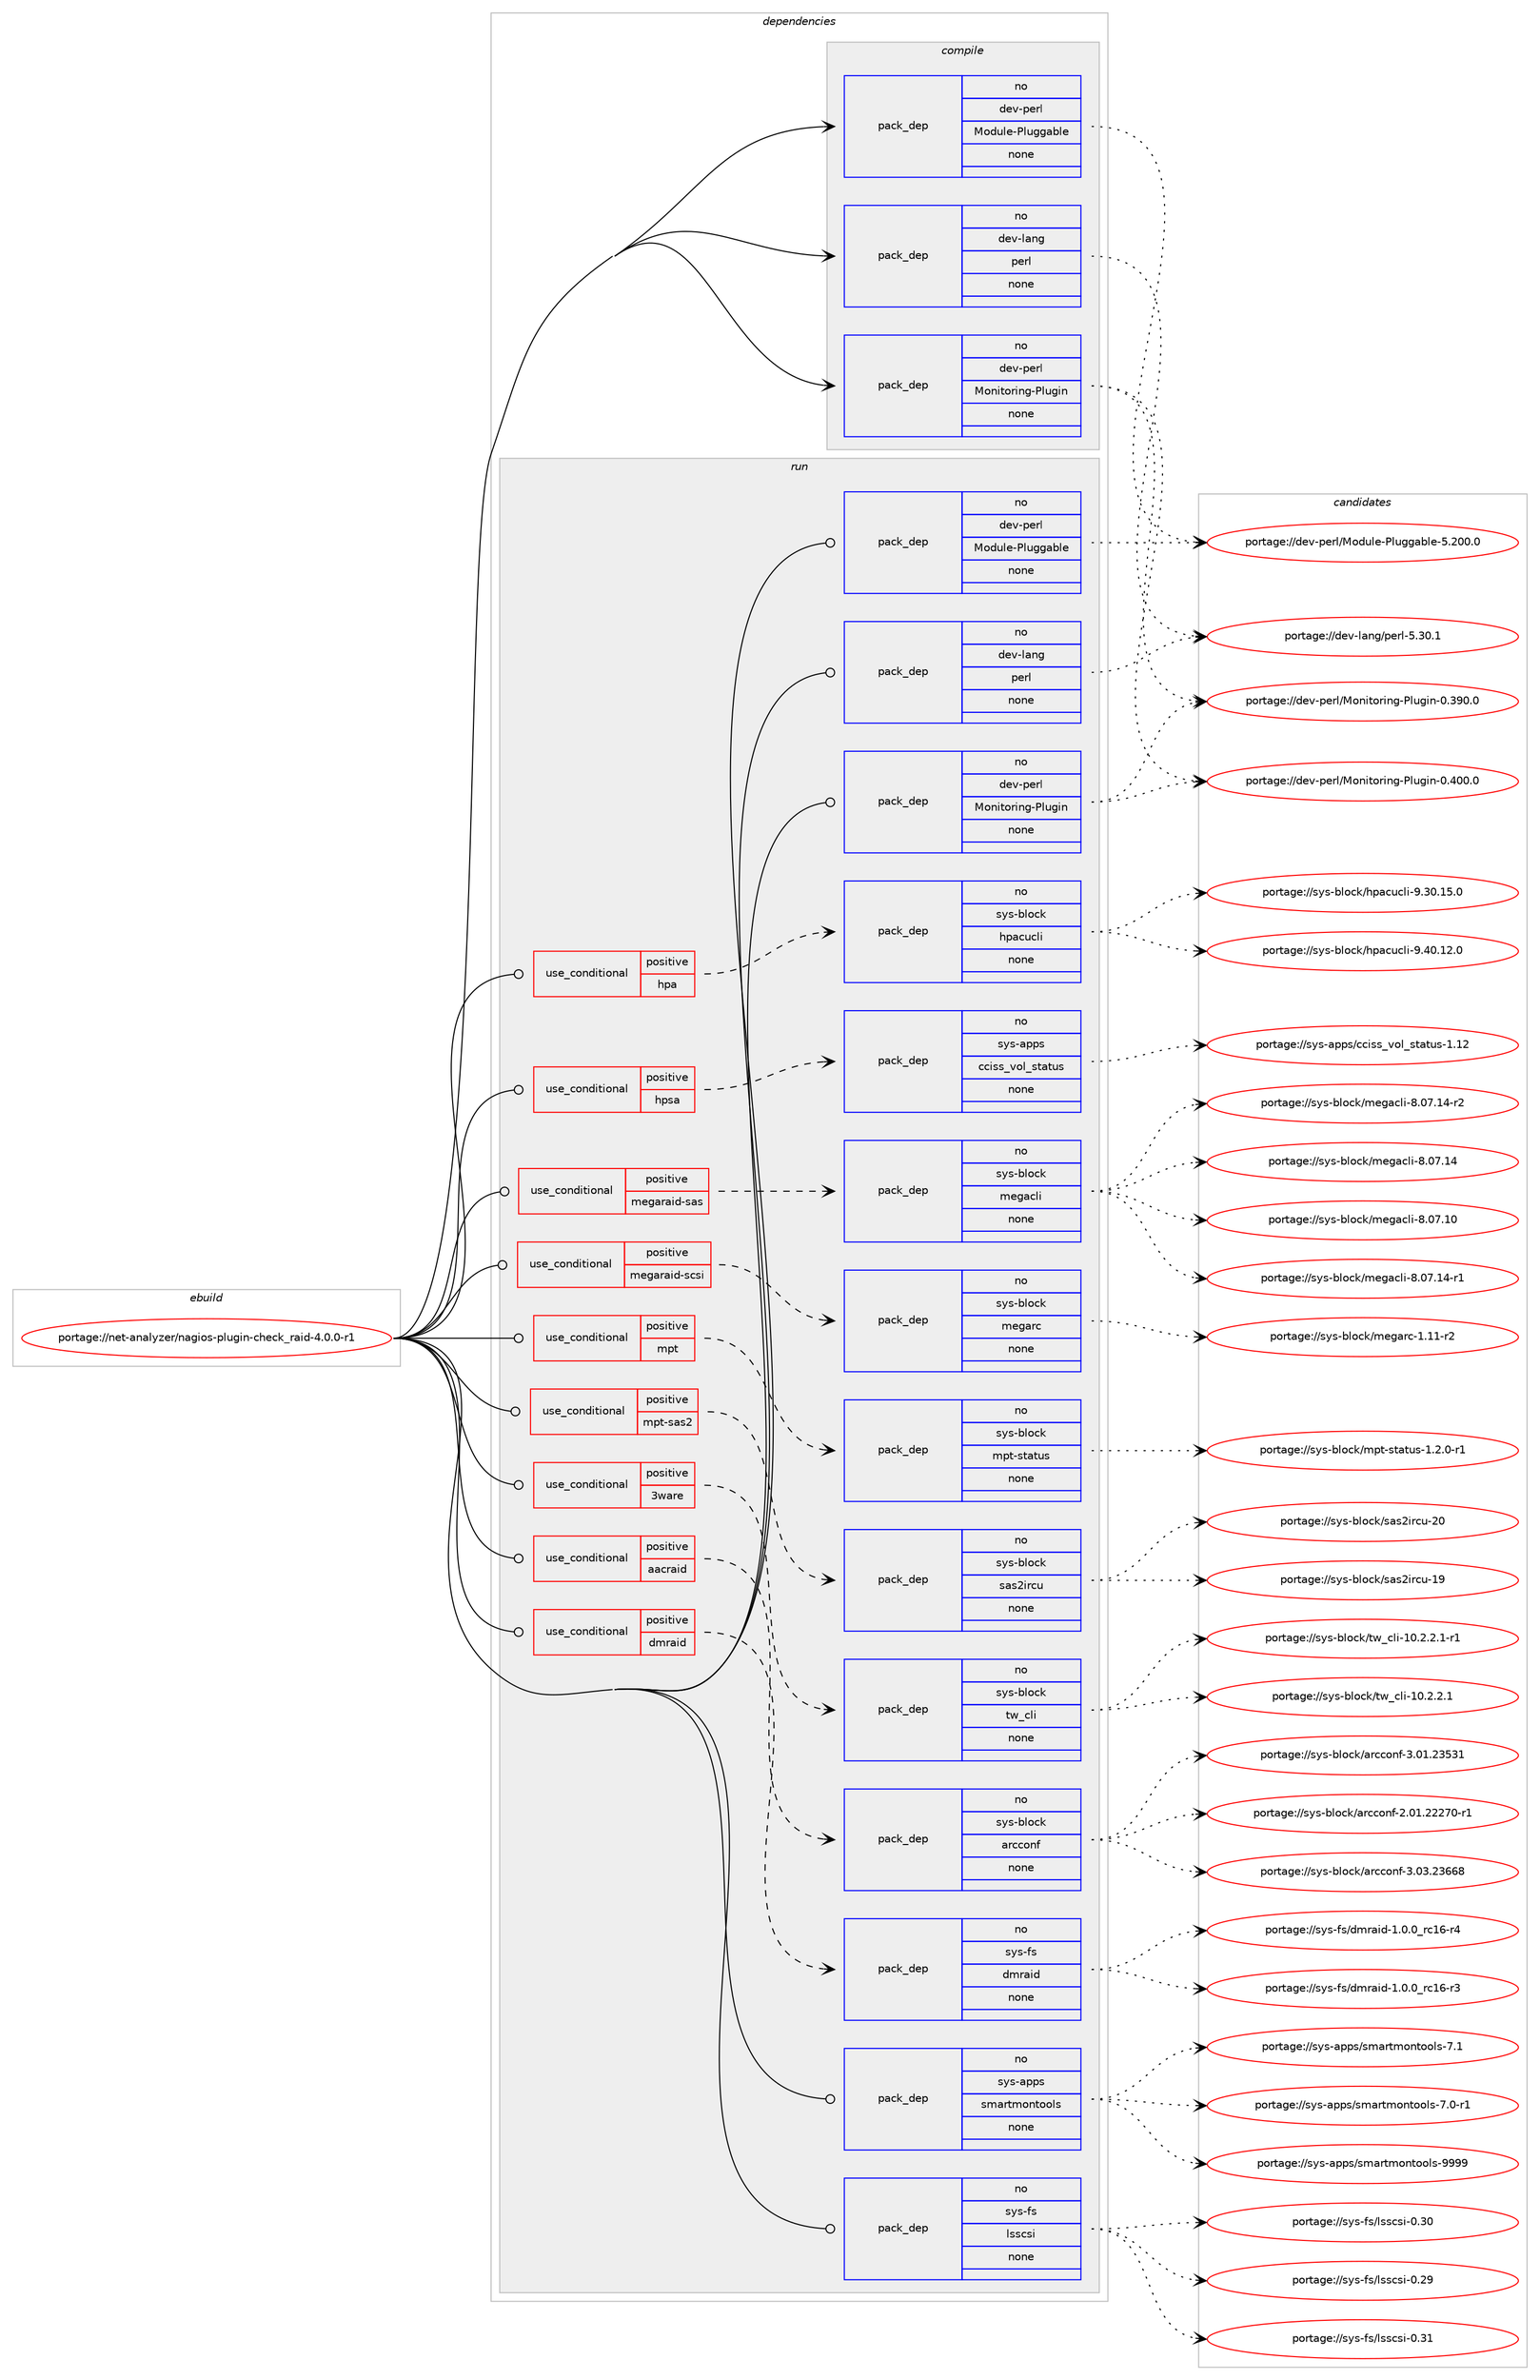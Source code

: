 digraph prolog {

# *************
# Graph options
# *************

newrank=true;
concentrate=true;
compound=true;
graph [rankdir=LR,fontname=Helvetica,fontsize=10,ranksep=1.5];#, ranksep=2.5, nodesep=0.2];
edge  [arrowhead=vee];
node  [fontname=Helvetica,fontsize=10];

# **********
# The ebuild
# **********

subgraph cluster_leftcol {
color=gray;
rank=same;
label=<<i>ebuild</i>>;
id [label="portage://net-analyzer/nagios-plugin-check_raid-4.0.0-r1", color=red, width=4, href="../net-analyzer/nagios-plugin-check_raid-4.0.0-r1.svg"];
}

# ****************
# The dependencies
# ****************

subgraph cluster_midcol {
color=gray;
label=<<i>dependencies</i>>;
subgraph cluster_compile {
fillcolor="#eeeeee";
style=filled;
label=<<i>compile</i>>;
subgraph pack69531 {
dependency91275 [label=<<TABLE BORDER="0" CELLBORDER="1" CELLSPACING="0" CELLPADDING="4" WIDTH="220"><TR><TD ROWSPAN="6" CELLPADDING="30">pack_dep</TD></TR><TR><TD WIDTH="110">no</TD></TR><TR><TD>dev-lang</TD></TR><TR><TD>perl</TD></TR><TR><TD>none</TD></TR><TR><TD></TD></TR></TABLE>>, shape=none, color=blue];
}
id:e -> dependency91275:w [weight=20,style="solid",arrowhead="vee"];
subgraph pack69532 {
dependency91276 [label=<<TABLE BORDER="0" CELLBORDER="1" CELLSPACING="0" CELLPADDING="4" WIDTH="220"><TR><TD ROWSPAN="6" CELLPADDING="30">pack_dep</TD></TR><TR><TD WIDTH="110">no</TD></TR><TR><TD>dev-perl</TD></TR><TR><TD>Module-Pluggable</TD></TR><TR><TD>none</TD></TR><TR><TD></TD></TR></TABLE>>, shape=none, color=blue];
}
id:e -> dependency91276:w [weight=20,style="solid",arrowhead="vee"];
subgraph pack69533 {
dependency91277 [label=<<TABLE BORDER="0" CELLBORDER="1" CELLSPACING="0" CELLPADDING="4" WIDTH="220"><TR><TD ROWSPAN="6" CELLPADDING="30">pack_dep</TD></TR><TR><TD WIDTH="110">no</TD></TR><TR><TD>dev-perl</TD></TR><TR><TD>Monitoring-Plugin</TD></TR><TR><TD>none</TD></TR><TR><TD></TD></TR></TABLE>>, shape=none, color=blue];
}
id:e -> dependency91277:w [weight=20,style="solid",arrowhead="vee"];
}
subgraph cluster_compileandrun {
fillcolor="#eeeeee";
style=filled;
label=<<i>compile and run</i>>;
}
subgraph cluster_run {
fillcolor="#eeeeee";
style=filled;
label=<<i>run</i>>;
subgraph cond20034 {
dependency91278 [label=<<TABLE BORDER="0" CELLBORDER="1" CELLSPACING="0" CELLPADDING="4"><TR><TD ROWSPAN="3" CELLPADDING="10">use_conditional</TD></TR><TR><TD>positive</TD></TR><TR><TD>3ware</TD></TR></TABLE>>, shape=none, color=red];
subgraph pack69534 {
dependency91279 [label=<<TABLE BORDER="0" CELLBORDER="1" CELLSPACING="0" CELLPADDING="4" WIDTH="220"><TR><TD ROWSPAN="6" CELLPADDING="30">pack_dep</TD></TR><TR><TD WIDTH="110">no</TD></TR><TR><TD>sys-block</TD></TR><TR><TD>tw_cli</TD></TR><TR><TD>none</TD></TR><TR><TD></TD></TR></TABLE>>, shape=none, color=blue];
}
dependency91278:e -> dependency91279:w [weight=20,style="dashed",arrowhead="vee"];
}
id:e -> dependency91278:w [weight=20,style="solid",arrowhead="odot"];
subgraph cond20035 {
dependency91280 [label=<<TABLE BORDER="0" CELLBORDER="1" CELLSPACING="0" CELLPADDING="4"><TR><TD ROWSPAN="3" CELLPADDING="10">use_conditional</TD></TR><TR><TD>positive</TD></TR><TR><TD>aacraid</TD></TR></TABLE>>, shape=none, color=red];
subgraph pack69535 {
dependency91281 [label=<<TABLE BORDER="0" CELLBORDER="1" CELLSPACING="0" CELLPADDING="4" WIDTH="220"><TR><TD ROWSPAN="6" CELLPADDING="30">pack_dep</TD></TR><TR><TD WIDTH="110">no</TD></TR><TR><TD>sys-block</TD></TR><TR><TD>arcconf</TD></TR><TR><TD>none</TD></TR><TR><TD></TD></TR></TABLE>>, shape=none, color=blue];
}
dependency91280:e -> dependency91281:w [weight=20,style="dashed",arrowhead="vee"];
}
id:e -> dependency91280:w [weight=20,style="solid",arrowhead="odot"];
subgraph cond20036 {
dependency91282 [label=<<TABLE BORDER="0" CELLBORDER="1" CELLSPACING="0" CELLPADDING="4"><TR><TD ROWSPAN="3" CELLPADDING="10">use_conditional</TD></TR><TR><TD>positive</TD></TR><TR><TD>dmraid</TD></TR></TABLE>>, shape=none, color=red];
subgraph pack69536 {
dependency91283 [label=<<TABLE BORDER="0" CELLBORDER="1" CELLSPACING="0" CELLPADDING="4" WIDTH="220"><TR><TD ROWSPAN="6" CELLPADDING="30">pack_dep</TD></TR><TR><TD WIDTH="110">no</TD></TR><TR><TD>sys-fs</TD></TR><TR><TD>dmraid</TD></TR><TR><TD>none</TD></TR><TR><TD></TD></TR></TABLE>>, shape=none, color=blue];
}
dependency91282:e -> dependency91283:w [weight=20,style="dashed",arrowhead="vee"];
}
id:e -> dependency91282:w [weight=20,style="solid",arrowhead="odot"];
subgraph cond20037 {
dependency91284 [label=<<TABLE BORDER="0" CELLBORDER="1" CELLSPACING="0" CELLPADDING="4"><TR><TD ROWSPAN="3" CELLPADDING="10">use_conditional</TD></TR><TR><TD>positive</TD></TR><TR><TD>hpa</TD></TR></TABLE>>, shape=none, color=red];
subgraph pack69537 {
dependency91285 [label=<<TABLE BORDER="0" CELLBORDER="1" CELLSPACING="0" CELLPADDING="4" WIDTH="220"><TR><TD ROWSPAN="6" CELLPADDING="30">pack_dep</TD></TR><TR><TD WIDTH="110">no</TD></TR><TR><TD>sys-block</TD></TR><TR><TD>hpacucli</TD></TR><TR><TD>none</TD></TR><TR><TD></TD></TR></TABLE>>, shape=none, color=blue];
}
dependency91284:e -> dependency91285:w [weight=20,style="dashed",arrowhead="vee"];
}
id:e -> dependency91284:w [weight=20,style="solid",arrowhead="odot"];
subgraph cond20038 {
dependency91286 [label=<<TABLE BORDER="0" CELLBORDER="1" CELLSPACING="0" CELLPADDING="4"><TR><TD ROWSPAN="3" CELLPADDING="10">use_conditional</TD></TR><TR><TD>positive</TD></TR><TR><TD>hpsa</TD></TR></TABLE>>, shape=none, color=red];
subgraph pack69538 {
dependency91287 [label=<<TABLE BORDER="0" CELLBORDER="1" CELLSPACING="0" CELLPADDING="4" WIDTH="220"><TR><TD ROWSPAN="6" CELLPADDING="30">pack_dep</TD></TR><TR><TD WIDTH="110">no</TD></TR><TR><TD>sys-apps</TD></TR><TR><TD>cciss_vol_status</TD></TR><TR><TD>none</TD></TR><TR><TD></TD></TR></TABLE>>, shape=none, color=blue];
}
dependency91286:e -> dependency91287:w [weight=20,style="dashed",arrowhead="vee"];
}
id:e -> dependency91286:w [weight=20,style="solid",arrowhead="odot"];
subgraph cond20039 {
dependency91288 [label=<<TABLE BORDER="0" CELLBORDER="1" CELLSPACING="0" CELLPADDING="4"><TR><TD ROWSPAN="3" CELLPADDING="10">use_conditional</TD></TR><TR><TD>positive</TD></TR><TR><TD>megaraid-sas</TD></TR></TABLE>>, shape=none, color=red];
subgraph pack69539 {
dependency91289 [label=<<TABLE BORDER="0" CELLBORDER="1" CELLSPACING="0" CELLPADDING="4" WIDTH="220"><TR><TD ROWSPAN="6" CELLPADDING="30">pack_dep</TD></TR><TR><TD WIDTH="110">no</TD></TR><TR><TD>sys-block</TD></TR><TR><TD>megacli</TD></TR><TR><TD>none</TD></TR><TR><TD></TD></TR></TABLE>>, shape=none, color=blue];
}
dependency91288:e -> dependency91289:w [weight=20,style="dashed",arrowhead="vee"];
}
id:e -> dependency91288:w [weight=20,style="solid",arrowhead="odot"];
subgraph cond20040 {
dependency91290 [label=<<TABLE BORDER="0" CELLBORDER="1" CELLSPACING="0" CELLPADDING="4"><TR><TD ROWSPAN="3" CELLPADDING="10">use_conditional</TD></TR><TR><TD>positive</TD></TR><TR><TD>megaraid-scsi</TD></TR></TABLE>>, shape=none, color=red];
subgraph pack69540 {
dependency91291 [label=<<TABLE BORDER="0" CELLBORDER="1" CELLSPACING="0" CELLPADDING="4" WIDTH="220"><TR><TD ROWSPAN="6" CELLPADDING="30">pack_dep</TD></TR><TR><TD WIDTH="110">no</TD></TR><TR><TD>sys-block</TD></TR><TR><TD>megarc</TD></TR><TR><TD>none</TD></TR><TR><TD></TD></TR></TABLE>>, shape=none, color=blue];
}
dependency91290:e -> dependency91291:w [weight=20,style="dashed",arrowhead="vee"];
}
id:e -> dependency91290:w [weight=20,style="solid",arrowhead="odot"];
subgraph cond20041 {
dependency91292 [label=<<TABLE BORDER="0" CELLBORDER="1" CELLSPACING="0" CELLPADDING="4"><TR><TD ROWSPAN="3" CELLPADDING="10">use_conditional</TD></TR><TR><TD>positive</TD></TR><TR><TD>mpt</TD></TR></TABLE>>, shape=none, color=red];
subgraph pack69541 {
dependency91293 [label=<<TABLE BORDER="0" CELLBORDER="1" CELLSPACING="0" CELLPADDING="4" WIDTH="220"><TR><TD ROWSPAN="6" CELLPADDING="30">pack_dep</TD></TR><TR><TD WIDTH="110">no</TD></TR><TR><TD>sys-block</TD></TR><TR><TD>mpt-status</TD></TR><TR><TD>none</TD></TR><TR><TD></TD></TR></TABLE>>, shape=none, color=blue];
}
dependency91292:e -> dependency91293:w [weight=20,style="dashed",arrowhead="vee"];
}
id:e -> dependency91292:w [weight=20,style="solid",arrowhead="odot"];
subgraph cond20042 {
dependency91294 [label=<<TABLE BORDER="0" CELLBORDER="1" CELLSPACING="0" CELLPADDING="4"><TR><TD ROWSPAN="3" CELLPADDING="10">use_conditional</TD></TR><TR><TD>positive</TD></TR><TR><TD>mpt-sas2</TD></TR></TABLE>>, shape=none, color=red];
subgraph pack69542 {
dependency91295 [label=<<TABLE BORDER="0" CELLBORDER="1" CELLSPACING="0" CELLPADDING="4" WIDTH="220"><TR><TD ROWSPAN="6" CELLPADDING="30">pack_dep</TD></TR><TR><TD WIDTH="110">no</TD></TR><TR><TD>sys-block</TD></TR><TR><TD>sas2ircu</TD></TR><TR><TD>none</TD></TR><TR><TD></TD></TR></TABLE>>, shape=none, color=blue];
}
dependency91294:e -> dependency91295:w [weight=20,style="dashed",arrowhead="vee"];
}
id:e -> dependency91294:w [weight=20,style="solid",arrowhead="odot"];
subgraph pack69543 {
dependency91296 [label=<<TABLE BORDER="0" CELLBORDER="1" CELLSPACING="0" CELLPADDING="4" WIDTH="220"><TR><TD ROWSPAN="6" CELLPADDING="30">pack_dep</TD></TR><TR><TD WIDTH="110">no</TD></TR><TR><TD>dev-lang</TD></TR><TR><TD>perl</TD></TR><TR><TD>none</TD></TR><TR><TD></TD></TR></TABLE>>, shape=none, color=blue];
}
id:e -> dependency91296:w [weight=20,style="solid",arrowhead="odot"];
subgraph pack69544 {
dependency91297 [label=<<TABLE BORDER="0" CELLBORDER="1" CELLSPACING="0" CELLPADDING="4" WIDTH="220"><TR><TD ROWSPAN="6" CELLPADDING="30">pack_dep</TD></TR><TR><TD WIDTH="110">no</TD></TR><TR><TD>dev-perl</TD></TR><TR><TD>Module-Pluggable</TD></TR><TR><TD>none</TD></TR><TR><TD></TD></TR></TABLE>>, shape=none, color=blue];
}
id:e -> dependency91297:w [weight=20,style="solid",arrowhead="odot"];
subgraph pack69545 {
dependency91298 [label=<<TABLE BORDER="0" CELLBORDER="1" CELLSPACING="0" CELLPADDING="4" WIDTH="220"><TR><TD ROWSPAN="6" CELLPADDING="30">pack_dep</TD></TR><TR><TD WIDTH="110">no</TD></TR><TR><TD>dev-perl</TD></TR><TR><TD>Monitoring-Plugin</TD></TR><TR><TD>none</TD></TR><TR><TD></TD></TR></TABLE>>, shape=none, color=blue];
}
id:e -> dependency91298:w [weight=20,style="solid",arrowhead="odot"];
subgraph pack69546 {
dependency91299 [label=<<TABLE BORDER="0" CELLBORDER="1" CELLSPACING="0" CELLPADDING="4" WIDTH="220"><TR><TD ROWSPAN="6" CELLPADDING="30">pack_dep</TD></TR><TR><TD WIDTH="110">no</TD></TR><TR><TD>sys-apps</TD></TR><TR><TD>smartmontools</TD></TR><TR><TD>none</TD></TR><TR><TD></TD></TR></TABLE>>, shape=none, color=blue];
}
id:e -> dependency91299:w [weight=20,style="solid",arrowhead="odot"];
subgraph pack69547 {
dependency91300 [label=<<TABLE BORDER="0" CELLBORDER="1" CELLSPACING="0" CELLPADDING="4" WIDTH="220"><TR><TD ROWSPAN="6" CELLPADDING="30">pack_dep</TD></TR><TR><TD WIDTH="110">no</TD></TR><TR><TD>sys-fs</TD></TR><TR><TD>lsscsi</TD></TR><TR><TD>none</TD></TR><TR><TD></TD></TR></TABLE>>, shape=none, color=blue];
}
id:e -> dependency91300:w [weight=20,style="solid",arrowhead="odot"];
}
}

# **************
# The candidates
# **************

subgraph cluster_choices {
rank=same;
color=gray;
label=<<i>candidates</i>>;

subgraph choice69531 {
color=black;
nodesep=1;
choice10010111845108971101034711210111410845534651484649 [label="portage://dev-lang/perl-5.30.1", color=red, width=4,href="../dev-lang/perl-5.30.1.svg"];
dependency91275:e -> choice10010111845108971101034711210111410845534651484649:w [style=dotted,weight="100"];
}
subgraph choice69532 {
color=black;
nodesep=1;
choice100101118451121011141084777111100117108101458010811710310397981081014553465048484648 [label="portage://dev-perl/Module-Pluggable-5.200.0", color=red, width=4,href="../dev-perl/Module-Pluggable-5.200.0.svg"];
dependency91276:e -> choice100101118451121011141084777111100117108101458010811710310397981081014553465048484648:w [style=dotted,weight="100"];
}
subgraph choice69533 {
color=black;
nodesep=1;
choice10010111845112101114108477711111010511611111410511010345801081171031051104548465248484648 [label="portage://dev-perl/Monitoring-Plugin-0.400.0", color=red, width=4,href="../dev-perl/Monitoring-Plugin-0.400.0.svg"];
choice10010111845112101114108477711111010511611111410511010345801081171031051104548465157484648 [label="portage://dev-perl/Monitoring-Plugin-0.390.0", color=red, width=4,href="../dev-perl/Monitoring-Plugin-0.390.0.svg"];
dependency91277:e -> choice10010111845112101114108477711111010511611111410511010345801081171031051104548465248484648:w [style=dotted,weight="100"];
dependency91277:e -> choice10010111845112101114108477711111010511611111410511010345801081171031051104548465157484648:w [style=dotted,weight="100"];
}
subgraph choice69534 {
color=black;
nodesep=1;
choice1151211154598108111991074711611995991081054549484650465046494511449 [label="portage://sys-block/tw_cli-10.2.2.1-r1", color=red, width=4,href="../sys-block/tw_cli-10.2.2.1-r1.svg"];
choice115121115459810811199107471161199599108105454948465046504649 [label="portage://sys-block/tw_cli-10.2.2.1", color=red, width=4,href="../sys-block/tw_cli-10.2.2.1.svg"];
dependency91279:e -> choice1151211154598108111991074711611995991081054549484650465046494511449:w [style=dotted,weight="100"];
dependency91279:e -> choice115121115459810811199107471161199599108105454948465046504649:w [style=dotted,weight="100"];
}
subgraph choice69535 {
color=black;
nodesep=1;
choice115121115459810811199107479711499991111101024551464851465051545456 [label="portage://sys-block/arcconf-3.03.23668", color=red, width=4,href="../sys-block/arcconf-3.03.23668.svg"];
choice115121115459810811199107479711499991111101024551464849465051535149 [label="portage://sys-block/arcconf-3.01.23531", color=red, width=4,href="../sys-block/arcconf-3.01.23531.svg"];
choice1151211154598108111991074797114999911111010245504648494650505055484511449 [label="portage://sys-block/arcconf-2.01.22270-r1", color=red, width=4,href="../sys-block/arcconf-2.01.22270-r1.svg"];
dependency91281:e -> choice115121115459810811199107479711499991111101024551464851465051545456:w [style=dotted,weight="100"];
dependency91281:e -> choice115121115459810811199107479711499991111101024551464849465051535149:w [style=dotted,weight="100"];
dependency91281:e -> choice1151211154598108111991074797114999911111010245504648494650505055484511449:w [style=dotted,weight="100"];
}
subgraph choice69536 {
color=black;
nodesep=1;
choice115121115451021154710010911497105100454946484648951149949544511452 [label="portage://sys-fs/dmraid-1.0.0_rc16-r4", color=red, width=4,href="../sys-fs/dmraid-1.0.0_rc16-r4.svg"];
choice115121115451021154710010911497105100454946484648951149949544511451 [label="portage://sys-fs/dmraid-1.0.0_rc16-r3", color=red, width=4,href="../sys-fs/dmraid-1.0.0_rc16-r3.svg"];
dependency91283:e -> choice115121115451021154710010911497105100454946484648951149949544511452:w [style=dotted,weight="100"];
dependency91283:e -> choice115121115451021154710010911497105100454946484648951149949544511451:w [style=dotted,weight="100"];
}
subgraph choice69537 {
color=black;
nodesep=1;
choice1151211154598108111991074710411297991179910810545574652484649504648 [label="portage://sys-block/hpacucli-9.40.12.0", color=red, width=4,href="../sys-block/hpacucli-9.40.12.0.svg"];
choice1151211154598108111991074710411297991179910810545574651484649534648 [label="portage://sys-block/hpacucli-9.30.15.0", color=red, width=4,href="../sys-block/hpacucli-9.30.15.0.svg"];
dependency91285:e -> choice1151211154598108111991074710411297991179910810545574652484649504648:w [style=dotted,weight="100"];
dependency91285:e -> choice1151211154598108111991074710411297991179910810545574651484649534648:w [style=dotted,weight="100"];
}
subgraph choice69538 {
color=black;
nodesep=1;
choice11512111545971121121154799991051151159511811110895115116971161171154549464950 [label="portage://sys-apps/cciss_vol_status-1.12", color=red, width=4,href="../sys-apps/cciss_vol_status-1.12.svg"];
dependency91287:e -> choice11512111545971121121154799991051151159511811110895115116971161171154549464950:w [style=dotted,weight="100"];
}
subgraph choice69539 {
color=black;
nodesep=1;
choice11512111545981081119910747109101103979910810545564648554649524511450 [label="portage://sys-block/megacli-8.07.14-r2", color=red, width=4,href="../sys-block/megacli-8.07.14-r2.svg"];
choice11512111545981081119910747109101103979910810545564648554649524511449 [label="portage://sys-block/megacli-8.07.14-r1", color=red, width=4,href="../sys-block/megacli-8.07.14-r1.svg"];
choice1151211154598108111991074710910110397991081054556464855464952 [label="portage://sys-block/megacli-8.07.14", color=red, width=4,href="../sys-block/megacli-8.07.14.svg"];
choice1151211154598108111991074710910110397991081054556464855464948 [label="portage://sys-block/megacli-8.07.10", color=red, width=4,href="../sys-block/megacli-8.07.10.svg"];
dependency91289:e -> choice11512111545981081119910747109101103979910810545564648554649524511450:w [style=dotted,weight="100"];
dependency91289:e -> choice11512111545981081119910747109101103979910810545564648554649524511449:w [style=dotted,weight="100"];
dependency91289:e -> choice1151211154598108111991074710910110397991081054556464855464952:w [style=dotted,weight="100"];
dependency91289:e -> choice1151211154598108111991074710910110397991081054556464855464948:w [style=dotted,weight="100"];
}
subgraph choice69540 {
color=black;
nodesep=1;
choice11512111545981081119910747109101103971149945494649494511450 [label="portage://sys-block/megarc-1.11-r2", color=red, width=4,href="../sys-block/megarc-1.11-r2.svg"];
dependency91291:e -> choice11512111545981081119910747109101103971149945494649494511450:w [style=dotted,weight="100"];
}
subgraph choice69541 {
color=black;
nodesep=1;
choice1151211154598108111991074710911211645115116971161171154549465046484511449 [label="portage://sys-block/mpt-status-1.2.0-r1", color=red, width=4,href="../sys-block/mpt-status-1.2.0-r1.svg"];
dependency91293:e -> choice1151211154598108111991074710911211645115116971161171154549465046484511449:w [style=dotted,weight="100"];
}
subgraph choice69542 {
color=black;
nodesep=1;
choice11512111545981081119910747115971155010511499117455048 [label="portage://sys-block/sas2ircu-20", color=red, width=4,href="../sys-block/sas2ircu-20.svg"];
choice11512111545981081119910747115971155010511499117454957 [label="portage://sys-block/sas2ircu-19", color=red, width=4,href="../sys-block/sas2ircu-19.svg"];
dependency91295:e -> choice11512111545981081119910747115971155010511499117455048:w [style=dotted,weight="100"];
dependency91295:e -> choice11512111545981081119910747115971155010511499117454957:w [style=dotted,weight="100"];
}
subgraph choice69543 {
color=black;
nodesep=1;
choice10010111845108971101034711210111410845534651484649 [label="portage://dev-lang/perl-5.30.1", color=red, width=4,href="../dev-lang/perl-5.30.1.svg"];
dependency91296:e -> choice10010111845108971101034711210111410845534651484649:w [style=dotted,weight="100"];
}
subgraph choice69544 {
color=black;
nodesep=1;
choice100101118451121011141084777111100117108101458010811710310397981081014553465048484648 [label="portage://dev-perl/Module-Pluggable-5.200.0", color=red, width=4,href="../dev-perl/Module-Pluggable-5.200.0.svg"];
dependency91297:e -> choice100101118451121011141084777111100117108101458010811710310397981081014553465048484648:w [style=dotted,weight="100"];
}
subgraph choice69545 {
color=black;
nodesep=1;
choice10010111845112101114108477711111010511611111410511010345801081171031051104548465248484648 [label="portage://dev-perl/Monitoring-Plugin-0.400.0", color=red, width=4,href="../dev-perl/Monitoring-Plugin-0.400.0.svg"];
choice10010111845112101114108477711111010511611111410511010345801081171031051104548465157484648 [label="portage://dev-perl/Monitoring-Plugin-0.390.0", color=red, width=4,href="../dev-perl/Monitoring-Plugin-0.390.0.svg"];
dependency91298:e -> choice10010111845112101114108477711111010511611111410511010345801081171031051104548465248484648:w [style=dotted,weight="100"];
dependency91298:e -> choice10010111845112101114108477711111010511611111410511010345801081171031051104548465157484648:w [style=dotted,weight="100"];
}
subgraph choice69546 {
color=black;
nodesep=1;
choice115121115459711211211547115109971141161091111101161111111081154557575757 [label="portage://sys-apps/smartmontools-9999", color=red, width=4,href="../sys-apps/smartmontools-9999.svg"];
choice1151211154597112112115471151099711411610911111011611111110811545554649 [label="portage://sys-apps/smartmontools-7.1", color=red, width=4,href="../sys-apps/smartmontools-7.1.svg"];
choice11512111545971121121154711510997114116109111110116111111108115455546484511449 [label="portage://sys-apps/smartmontools-7.0-r1", color=red, width=4,href="../sys-apps/smartmontools-7.0-r1.svg"];
dependency91299:e -> choice115121115459711211211547115109971141161091111101161111111081154557575757:w [style=dotted,weight="100"];
dependency91299:e -> choice1151211154597112112115471151099711411610911111011611111110811545554649:w [style=dotted,weight="100"];
dependency91299:e -> choice11512111545971121121154711510997114116109111110116111111108115455546484511449:w [style=dotted,weight="100"];
}
subgraph choice69547 {
color=black;
nodesep=1;
choice1151211154510211547108115115991151054548465149 [label="portage://sys-fs/lsscsi-0.31", color=red, width=4,href="../sys-fs/lsscsi-0.31.svg"];
choice1151211154510211547108115115991151054548465148 [label="portage://sys-fs/lsscsi-0.30", color=red, width=4,href="../sys-fs/lsscsi-0.30.svg"];
choice1151211154510211547108115115991151054548465057 [label="portage://sys-fs/lsscsi-0.29", color=red, width=4,href="../sys-fs/lsscsi-0.29.svg"];
dependency91300:e -> choice1151211154510211547108115115991151054548465149:w [style=dotted,weight="100"];
dependency91300:e -> choice1151211154510211547108115115991151054548465148:w [style=dotted,weight="100"];
dependency91300:e -> choice1151211154510211547108115115991151054548465057:w [style=dotted,weight="100"];
}
}

}
